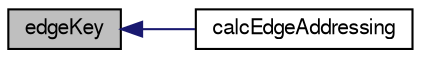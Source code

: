 digraph "edgeKey"
{
  bgcolor="transparent";
  edge [fontname="FreeSans",fontsize="10",labelfontname="FreeSans",labelfontsize="10"];
  node [fontname="FreeSans",fontsize="10",shape=record];
  rankdir="LR";
  Node1 [label="edgeKey",height=0.2,width=0.4,color="black", fillcolor="grey75", style="filled" fontcolor="black"];
  Node1 -> Node2 [dir="back",color="midnightblue",fontsize="10",style="solid",fontname="FreeSans"];
  Node2 [label="calcEdgeAddressing",height=0.2,width=0.4,color="black",URL="$a00206.html#ae05e425cf53e0ea1ddba6df8b3d5b2ed",tooltip="Fill edge (start, end) to face number. "];
}
